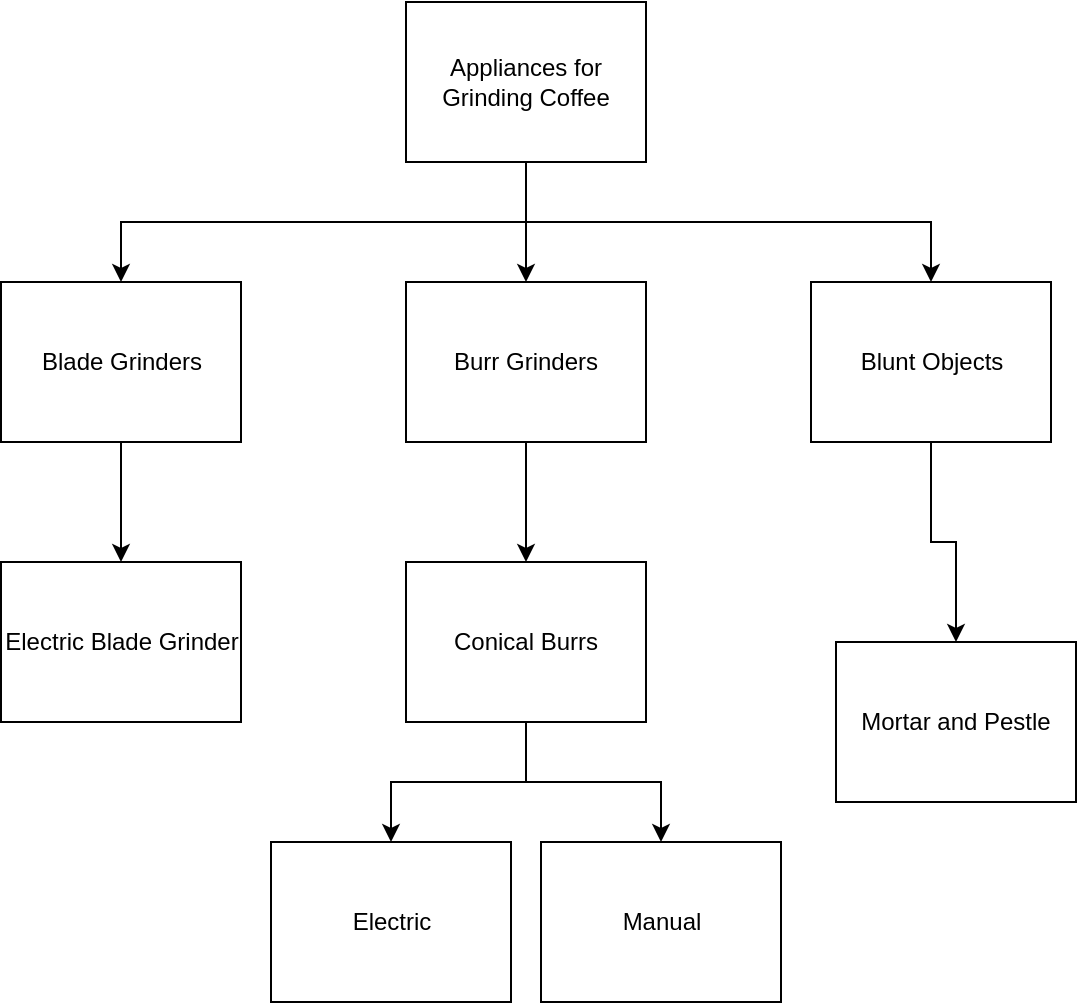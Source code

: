 <mxfile version="24.4.13" type="device">
  <diagram name="Page-1" id="2285514475360">
    <mxGraphModel dx="2233" dy="1302" grid="1" gridSize="10" guides="1" tooltips="1" connect="1" arrows="1" fold="1" page="1" pageScale="1" pageWidth="850" pageHeight="1100" math="0" shadow="0">
      <root>
        <mxCell id="0" />
        <mxCell id="1" parent="0" />
        <mxCell id="2285514481984" value="Appliances for Grinding Coffee" style="whiteSpace=wrap;rounded=0;dashed=0;" parent="1" vertex="1">
          <mxGeometry x="365" y="10" width="120" height="80" as="geometry" />
        </mxCell>
        <mxCell id="2285514483616" value="Blade Grinders" style="whiteSpace=wrap;rounded=0;dashed=0;" parent="1" vertex="1">
          <mxGeometry x="162.5" y="150" width="120" height="80" as="geometry" />
        </mxCell>
        <mxCell id="2285514488080" value="Burr Grinders" style="whiteSpace=wrap;rounded=0;dashed=0;" parent="1" vertex="1">
          <mxGeometry x="365" y="150" width="120" height="80" as="geometry" />
        </mxCell>
        <mxCell id="2285514477808" value="Blunt Objects" style="whiteSpace=wrap;rounded=0;dashed=0;" parent="1" vertex="1">
          <mxGeometry x="567.5" y="150" width="120" height="80" as="geometry" />
        </mxCell>
        <mxCell id="2285514475120" value="Electric Blade Grinder" style="whiteSpace=wrap;rounded=0;dashed=0;" parent="1" vertex="1">
          <mxGeometry x="162.5" y="290" width="120" height="80" as="geometry" />
        </mxCell>
        <mxCell id="2285514485392" value="Mortar and Pestle" style="whiteSpace=wrap;rounded=0;dashed=0;" parent="1" vertex="1">
          <mxGeometry x="580" y="330" width="120" height="80" as="geometry" />
        </mxCell>
        <mxCell id="2285514477568" value="Conical Burrs" style="whiteSpace=wrap;rounded=0;dashed=0;" parent="1" vertex="1">
          <mxGeometry x="365" y="290" width="120" height="80" as="geometry" />
        </mxCell>
        <mxCell id="2285514486880" value="Electric" style="whiteSpace=wrap;rounded=0;dashed=0;" parent="1" vertex="1">
          <mxGeometry x="297.5" y="430" width="120" height="80" as="geometry" />
        </mxCell>
        <mxCell id="2285514482752" value="Manual" style="whiteSpace=wrap;rounded=0;dashed=0;" parent="1" vertex="1">
          <mxGeometry x="432.5" y="430" width="120" height="80" as="geometry" />
        </mxCell>
        <mxCell id="2285514481744" style="edgeStyle=orthogonalEdgeStyle;orthogonalLoop=1;rounded=0;jettySize=auto;entryX=0.5;entryY=0;exitX=0.5;exitY=1;" parent="1" source="2285514481984" target="2285514483616" edge="1">
          <mxGeometry relative="1" as="geometry" />
        </mxCell>
        <mxCell id="2285514481648" style="edgeStyle=orthogonalEdgeStyle;orthogonalLoop=1;rounded=0;jettySize=auto;entryX=0.5;entryY=0;exitX=0.5;exitY=1;" parent="1" source="2285514483616" target="2285514475120" edge="1">
          <mxGeometry relative="1" as="geometry" />
        </mxCell>
        <mxCell id="2285514482320" style="edgeStyle=orthogonalEdgeStyle;orthogonalLoop=1;rounded=0;jettySize=auto;entryX=0.5;entryY=0;exitX=0.5;exitY=1;" parent="1" source="2285514481984" target="2285514488080" edge="1">
          <mxGeometry relative="1" as="geometry" />
        </mxCell>
        <mxCell id="2285514488560" style="edgeStyle=orthogonalEdgeStyle;orthogonalLoop=1;rounded=0;jettySize=auto;entryX=0.5;entryY=0;exitX=0.5;exitY=1;" parent="1" source="2285514488080" target="2285514477568" edge="1">
          <mxGeometry relative="1" as="geometry" />
        </mxCell>
        <mxCell id="2285514478432" style="edgeStyle=orthogonalEdgeStyle;orthogonalLoop=1;rounded=0;jettySize=auto;entryX=0.5;entryY=0;exitX=0.5;exitY=1;" parent="1" source="2285514477568" target="2285514486880" edge="1">
          <mxGeometry relative="1" as="geometry" />
        </mxCell>
        <mxCell id="2285514477088" style="edgeStyle=orthogonalEdgeStyle;orthogonalLoop=1;rounded=0;jettySize=auto;entryX=0.5;entryY=0;exitX=0.5;exitY=1;" parent="1" source="2285514477568" target="2285514482752" edge="1">
          <mxGeometry relative="1" as="geometry" />
        </mxCell>
        <mxCell id="2285514480688" style="edgeStyle=orthogonalEdgeStyle;orthogonalLoop=1;rounded=0;jettySize=auto;entryX=0.5;entryY=0;exitX=0.5;exitY=1;" parent="1" source="2285514481984" target="2285514477808" edge="1">
          <mxGeometry relative="1" as="geometry" />
        </mxCell>
        <mxCell id="2285514488464" style="edgeStyle=orthogonalEdgeStyle;orthogonalLoop=1;rounded=0;jettySize=auto;entryX=0.5;entryY=0;exitX=0.5;exitY=1;" parent="1" source="2285514477808" target="2285514485392" edge="1">
          <mxGeometry relative="1" as="geometry" />
        </mxCell>
      </root>
    </mxGraphModel>
  </diagram>
</mxfile>
